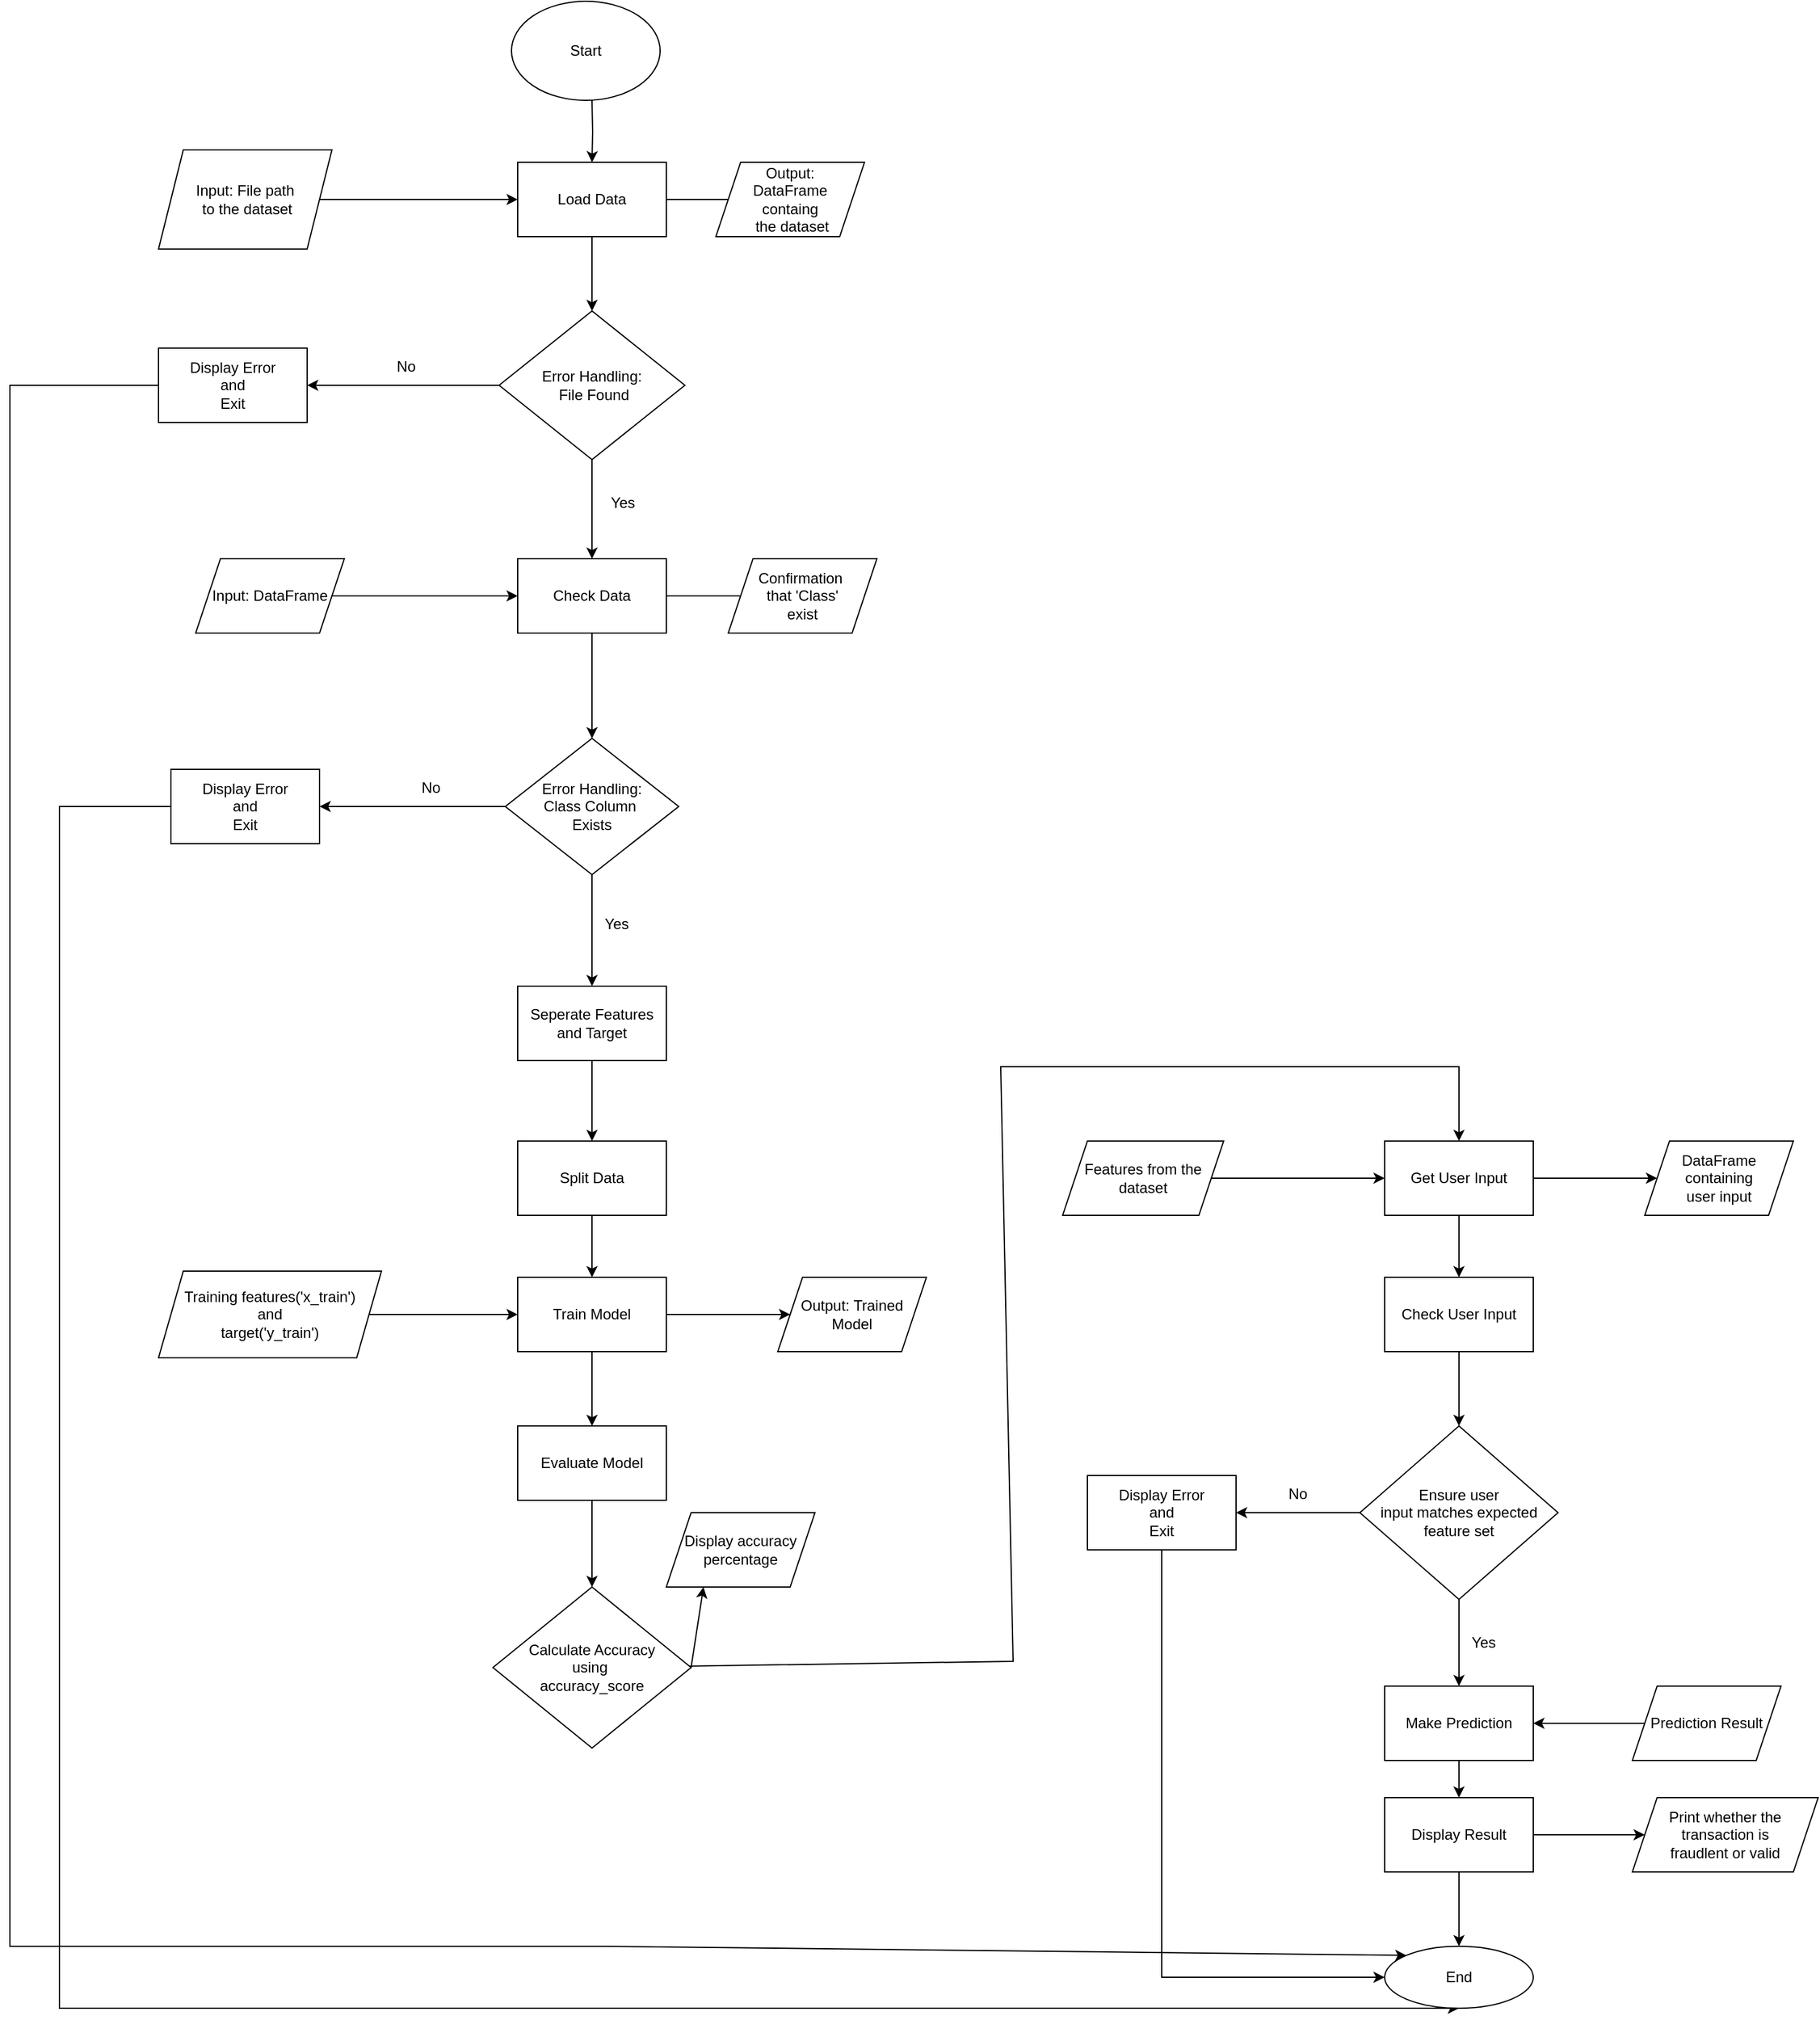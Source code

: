 <mxfile version="21.3.8" type="device">
  <diagram name="Page-1" id="P_VprfpQyqydwTgcvZjO">
    <mxGraphModel dx="2829" dy="926" grid="1" gridSize="10" guides="1" tooltips="1" connect="1" arrows="1" fold="1" page="1" pageScale="1" pageWidth="850" pageHeight="1100" math="0" shadow="0">
      <root>
        <mxCell id="0" />
        <mxCell id="1" parent="0" />
        <mxCell id="551bo5TK1p2cJjl9YSY8-4" value="" style="edgeStyle=orthogonalEdgeStyle;rounded=0;orthogonalLoop=1;jettySize=auto;html=1;" edge="1" parent="1" target="551bo5TK1p2cJjl9YSY8-3">
          <mxGeometry relative="1" as="geometry">
            <mxPoint x="500" y="90" as="sourcePoint" />
          </mxGeometry>
        </mxCell>
        <mxCell id="551bo5TK1p2cJjl9YSY8-1" value="Start" style="ellipse;whiteSpace=wrap;html=1;" vertex="1" parent="1">
          <mxGeometry x="435" y="10" width="120" height="80" as="geometry" />
        </mxCell>
        <mxCell id="551bo5TK1p2cJjl9YSY8-2" style="edgeStyle=orthogonalEdgeStyle;rounded=0;orthogonalLoop=1;jettySize=auto;html=1;exitX=0.5;exitY=1;exitDx=0;exitDy=0;" edge="1" parent="1">
          <mxGeometry relative="1" as="geometry">
            <mxPoint x="500" y="90" as="sourcePoint" />
            <mxPoint x="500" y="90" as="targetPoint" />
          </mxGeometry>
        </mxCell>
        <mxCell id="551bo5TK1p2cJjl9YSY8-9" value="" style="edgeStyle=orthogonalEdgeStyle;rounded=0;orthogonalLoop=1;jettySize=auto;html=1;" edge="1" parent="1" source="551bo5TK1p2cJjl9YSY8-3">
          <mxGeometry relative="1" as="geometry">
            <mxPoint x="710" y="170" as="targetPoint" />
          </mxGeometry>
        </mxCell>
        <mxCell id="551bo5TK1p2cJjl9YSY8-11" value="" style="edgeStyle=orthogonalEdgeStyle;rounded=0;orthogonalLoop=1;jettySize=auto;html=1;" edge="1" parent="1" source="551bo5TK1p2cJjl9YSY8-3" target="551bo5TK1p2cJjl9YSY8-10">
          <mxGeometry relative="1" as="geometry" />
        </mxCell>
        <mxCell id="551bo5TK1p2cJjl9YSY8-3" value="Load Data" style="whiteSpace=wrap;html=1;" vertex="1" parent="1">
          <mxGeometry x="440" y="140" width="120" height="60" as="geometry" />
        </mxCell>
        <mxCell id="551bo5TK1p2cJjl9YSY8-7" value="" style="edgeStyle=orthogonalEdgeStyle;rounded=0;orthogonalLoop=1;jettySize=auto;html=1;" edge="1" parent="1" source="551bo5TK1p2cJjl9YSY8-5" target="551bo5TK1p2cJjl9YSY8-3">
          <mxGeometry relative="1" as="geometry" />
        </mxCell>
        <mxCell id="551bo5TK1p2cJjl9YSY8-5" value="Input: File path&lt;br&gt;&amp;nbsp;to the dataset" style="shape=parallelogram;perimeter=parallelogramPerimeter;whiteSpace=wrap;html=1;fixedSize=1;" vertex="1" parent="1">
          <mxGeometry x="150" y="130" width="140" height="80" as="geometry" />
        </mxCell>
        <mxCell id="551bo5TK1p2cJjl9YSY8-8" value="Output: &lt;br&gt;DataFrame &lt;br&gt;containg&lt;br&gt;&amp;nbsp;the dataset" style="shape=parallelogram;perimeter=parallelogramPerimeter;whiteSpace=wrap;html=1;fixedSize=1;" vertex="1" parent="1">
          <mxGeometry x="600" y="140" width="120" height="60" as="geometry" />
        </mxCell>
        <mxCell id="551bo5TK1p2cJjl9YSY8-13" value="" style="edgeStyle=orthogonalEdgeStyle;rounded=0;orthogonalLoop=1;jettySize=auto;html=1;" edge="1" parent="1" source="551bo5TK1p2cJjl9YSY8-10" target="551bo5TK1p2cJjl9YSY8-12">
          <mxGeometry relative="1" as="geometry" />
        </mxCell>
        <mxCell id="551bo5TK1p2cJjl9YSY8-15" value="" style="edgeStyle=orthogonalEdgeStyle;rounded=0;orthogonalLoop=1;jettySize=auto;html=1;" edge="1" parent="1" source="551bo5TK1p2cJjl9YSY8-10" target="551bo5TK1p2cJjl9YSY8-14">
          <mxGeometry relative="1" as="geometry" />
        </mxCell>
        <mxCell id="551bo5TK1p2cJjl9YSY8-10" value="Error Handling:&lt;br&gt;&amp;nbsp;File Found" style="rhombus;whiteSpace=wrap;html=1;" vertex="1" parent="1">
          <mxGeometry x="425" y="260" width="150" height="120" as="geometry" />
        </mxCell>
        <mxCell id="551bo5TK1p2cJjl9YSY8-84" style="rounded=0;orthogonalLoop=1;jettySize=auto;html=1;exitX=0;exitY=0.5;exitDx=0;exitDy=0;entryX=0;entryY=0;entryDx=0;entryDy=0;" edge="1" parent="1" source="551bo5TK1p2cJjl9YSY8-12" target="551bo5TK1p2cJjl9YSY8-55">
          <mxGeometry relative="1" as="geometry">
            <Array as="points">
              <mxPoint x="30" y="320" />
              <mxPoint x="30" y="780" />
              <mxPoint x="30" y="1020" />
              <mxPoint x="30" y="1130" />
              <mxPoint x="30" y="1470" />
              <mxPoint x="30" y="1580" />
              <mxPoint x="210" y="1580" />
              <mxPoint x="510" y="1580" />
            </Array>
          </mxGeometry>
        </mxCell>
        <mxCell id="551bo5TK1p2cJjl9YSY8-12" value="Display Error&lt;br&gt;and &lt;br&gt;Exit" style="whiteSpace=wrap;html=1;" vertex="1" parent="1">
          <mxGeometry x="150" y="290" width="120" height="60" as="geometry" />
        </mxCell>
        <mxCell id="551bo5TK1p2cJjl9YSY8-21" value="" style="edgeStyle=orthogonalEdgeStyle;rounded=0;orthogonalLoop=1;jettySize=auto;html=1;" edge="1" parent="1" source="551bo5TK1p2cJjl9YSY8-14" target="551bo5TK1p2cJjl9YSY8-20">
          <mxGeometry relative="1" as="geometry" />
        </mxCell>
        <mxCell id="551bo5TK1p2cJjl9YSY8-61" style="edgeStyle=orthogonalEdgeStyle;rounded=0;orthogonalLoop=1;jettySize=auto;html=1;exitX=1;exitY=0.5;exitDx=0;exitDy=0;entryX=0;entryY=0.5;entryDx=0;entryDy=0;" edge="1" parent="1" source="551bo5TK1p2cJjl9YSY8-14">
          <mxGeometry relative="1" as="geometry">
            <mxPoint x="720" y="490" as="targetPoint" />
          </mxGeometry>
        </mxCell>
        <mxCell id="551bo5TK1p2cJjl9YSY8-14" value="Check Data" style="whiteSpace=wrap;html=1;" vertex="1" parent="1">
          <mxGeometry x="440" y="460" width="120" height="60" as="geometry" />
        </mxCell>
        <mxCell id="551bo5TK1p2cJjl9YSY8-16" value="No" style="text;html=1;strokeColor=none;fillColor=none;align=center;verticalAlign=middle;whiteSpace=wrap;rounded=0;" vertex="1" parent="1">
          <mxGeometry x="320" y="290" width="60" height="30" as="geometry" />
        </mxCell>
        <mxCell id="551bo5TK1p2cJjl9YSY8-17" value="Yes" style="text;html=1;strokeColor=none;fillColor=none;align=center;verticalAlign=middle;whiteSpace=wrap;rounded=0;" vertex="1" parent="1">
          <mxGeometry x="495" y="400" width="60" height="30" as="geometry" />
        </mxCell>
        <mxCell id="551bo5TK1p2cJjl9YSY8-58" style="edgeStyle=orthogonalEdgeStyle;rounded=0;orthogonalLoop=1;jettySize=auto;html=1;exitX=1;exitY=0.5;exitDx=0;exitDy=0;entryX=0;entryY=0.5;entryDx=0;entryDy=0;" edge="1" parent="1" source="551bo5TK1p2cJjl9YSY8-18" target="551bo5TK1p2cJjl9YSY8-14">
          <mxGeometry relative="1" as="geometry" />
        </mxCell>
        <mxCell id="551bo5TK1p2cJjl9YSY8-18" value="Input: DataFrame" style="shape=parallelogram;perimeter=parallelogramPerimeter;whiteSpace=wrap;html=1;fixedSize=1;" vertex="1" parent="1">
          <mxGeometry x="180" y="460" width="120" height="60" as="geometry" />
        </mxCell>
        <mxCell id="551bo5TK1p2cJjl9YSY8-19" value="Confirmation&amp;nbsp;&lt;br&gt;that &#39;Class&#39;&lt;br&gt;exist&lt;br&gt;" style="shape=parallelogram;perimeter=parallelogramPerimeter;whiteSpace=wrap;html=1;fixedSize=1;" vertex="1" parent="1">
          <mxGeometry x="610" y="460" width="120" height="60" as="geometry" />
        </mxCell>
        <mxCell id="551bo5TK1p2cJjl9YSY8-23" value="" style="edgeStyle=orthogonalEdgeStyle;rounded=0;orthogonalLoop=1;jettySize=auto;html=1;" edge="1" parent="1" source="551bo5TK1p2cJjl9YSY8-20" target="551bo5TK1p2cJjl9YSY8-22">
          <mxGeometry relative="1" as="geometry" />
        </mxCell>
        <mxCell id="551bo5TK1p2cJjl9YSY8-26" value="" style="edgeStyle=orthogonalEdgeStyle;rounded=0;orthogonalLoop=1;jettySize=auto;html=1;" edge="1" parent="1" source="551bo5TK1p2cJjl9YSY8-20" target="551bo5TK1p2cJjl9YSY8-25">
          <mxGeometry relative="1" as="geometry" />
        </mxCell>
        <mxCell id="551bo5TK1p2cJjl9YSY8-20" value="Error Handling:&lt;br&gt;Class Column&amp;nbsp;&lt;br&gt;Exists" style="rhombus;whiteSpace=wrap;html=1;" vertex="1" parent="1">
          <mxGeometry x="430" y="605" width="140" height="110" as="geometry" />
        </mxCell>
        <mxCell id="551bo5TK1p2cJjl9YSY8-86" style="rounded=0;orthogonalLoop=1;jettySize=auto;html=1;exitX=0;exitY=0.5;exitDx=0;exitDy=0;entryX=0.5;entryY=1;entryDx=0;entryDy=0;" edge="1" parent="1" source="551bo5TK1p2cJjl9YSY8-22" target="551bo5TK1p2cJjl9YSY8-55">
          <mxGeometry relative="1" as="geometry">
            <Array as="points">
              <mxPoint x="70" y="660" />
              <mxPoint x="70" y="1070" />
              <mxPoint x="70" y="1420" />
              <mxPoint x="70" y="1630" />
            </Array>
          </mxGeometry>
        </mxCell>
        <mxCell id="551bo5TK1p2cJjl9YSY8-22" value="Display Error&lt;br&gt;and&lt;br&gt;Exit" style="whiteSpace=wrap;html=1;" vertex="1" parent="1">
          <mxGeometry x="160" y="630" width="120" height="60" as="geometry" />
        </mxCell>
        <mxCell id="551bo5TK1p2cJjl9YSY8-24" value="No" style="text;html=1;strokeColor=none;fillColor=none;align=center;verticalAlign=middle;whiteSpace=wrap;rounded=0;" vertex="1" parent="1">
          <mxGeometry x="340" y="630" width="60" height="30" as="geometry" />
        </mxCell>
        <mxCell id="551bo5TK1p2cJjl9YSY8-29" value="" style="edgeStyle=orthogonalEdgeStyle;rounded=0;orthogonalLoop=1;jettySize=auto;html=1;" edge="1" parent="1" source="551bo5TK1p2cJjl9YSY8-25" target="551bo5TK1p2cJjl9YSY8-28">
          <mxGeometry relative="1" as="geometry" />
        </mxCell>
        <mxCell id="551bo5TK1p2cJjl9YSY8-25" value="Seperate Features&lt;br&gt;and Target" style="whiteSpace=wrap;html=1;" vertex="1" parent="1">
          <mxGeometry x="440" y="805" width="120" height="60" as="geometry" />
        </mxCell>
        <mxCell id="551bo5TK1p2cJjl9YSY8-27" value="Yes" style="text;html=1;strokeColor=none;fillColor=none;align=center;verticalAlign=middle;whiteSpace=wrap;rounded=0;" vertex="1" parent="1">
          <mxGeometry x="490" y="740" width="60" height="30" as="geometry" />
        </mxCell>
        <mxCell id="551bo5TK1p2cJjl9YSY8-31" value="" style="edgeStyle=orthogonalEdgeStyle;rounded=0;orthogonalLoop=1;jettySize=auto;html=1;" edge="1" parent="1" source="551bo5TK1p2cJjl9YSY8-28" target="551bo5TK1p2cJjl9YSY8-30">
          <mxGeometry relative="1" as="geometry" />
        </mxCell>
        <mxCell id="551bo5TK1p2cJjl9YSY8-28" value="Split Data" style="whiteSpace=wrap;html=1;" vertex="1" parent="1">
          <mxGeometry x="440" y="930" width="120" height="60" as="geometry" />
        </mxCell>
        <mxCell id="551bo5TK1p2cJjl9YSY8-35" value="" style="edgeStyle=orthogonalEdgeStyle;rounded=0;orthogonalLoop=1;jettySize=auto;html=1;" edge="1" parent="1" source="551bo5TK1p2cJjl9YSY8-30" target="551bo5TK1p2cJjl9YSY8-34">
          <mxGeometry relative="1" as="geometry" />
        </mxCell>
        <mxCell id="551bo5TK1p2cJjl9YSY8-64" style="edgeStyle=orthogonalEdgeStyle;rounded=0;orthogonalLoop=1;jettySize=auto;html=1;exitX=1;exitY=0.5;exitDx=0;exitDy=0;" edge="1" parent="1" source="551bo5TK1p2cJjl9YSY8-30" target="551bo5TK1p2cJjl9YSY8-33">
          <mxGeometry relative="1" as="geometry" />
        </mxCell>
        <mxCell id="551bo5TK1p2cJjl9YSY8-30" value="Train Model" style="whiteSpace=wrap;html=1;" vertex="1" parent="1">
          <mxGeometry x="440" y="1040" width="120" height="60" as="geometry" />
        </mxCell>
        <mxCell id="551bo5TK1p2cJjl9YSY8-77" style="edgeStyle=orthogonalEdgeStyle;rounded=0;orthogonalLoop=1;jettySize=auto;html=1;exitX=1;exitY=0.5;exitDx=0;exitDy=0;entryX=0;entryY=0.5;entryDx=0;entryDy=0;" edge="1" parent="1" source="551bo5TK1p2cJjl9YSY8-32" target="551bo5TK1p2cJjl9YSY8-30">
          <mxGeometry relative="1" as="geometry" />
        </mxCell>
        <mxCell id="551bo5TK1p2cJjl9YSY8-32" value="Training features(&#39;x_train&#39;)&lt;br&gt;and&lt;br&gt;target(&#39;y_train&#39;)" style="shape=parallelogram;perimeter=parallelogramPerimeter;whiteSpace=wrap;html=1;fixedSize=1;" vertex="1" parent="1">
          <mxGeometry x="150" y="1035" width="180" height="70" as="geometry" />
        </mxCell>
        <mxCell id="551bo5TK1p2cJjl9YSY8-33" value="Output: Trained Model" style="shape=parallelogram;perimeter=parallelogramPerimeter;whiteSpace=wrap;html=1;fixedSize=1;" vertex="1" parent="1">
          <mxGeometry x="650" y="1040" width="120" height="60" as="geometry" />
        </mxCell>
        <mxCell id="551bo5TK1p2cJjl9YSY8-37" value="" style="edgeStyle=orthogonalEdgeStyle;rounded=0;orthogonalLoop=1;jettySize=auto;html=1;" edge="1" parent="1" source="551bo5TK1p2cJjl9YSY8-34" target="551bo5TK1p2cJjl9YSY8-36">
          <mxGeometry relative="1" as="geometry" />
        </mxCell>
        <mxCell id="551bo5TK1p2cJjl9YSY8-34" value="Evaluate Model" style="whiteSpace=wrap;html=1;" vertex="1" parent="1">
          <mxGeometry x="440" y="1160" width="120" height="60" as="geometry" />
        </mxCell>
        <mxCell id="551bo5TK1p2cJjl9YSY8-40" value="" style="rounded=0;orthogonalLoop=1;jettySize=auto;html=1;entryX=0.5;entryY=0;entryDx=0;entryDy=0;" edge="1" parent="1" source="551bo5TK1p2cJjl9YSY8-36" target="551bo5TK1p2cJjl9YSY8-39">
          <mxGeometry relative="1" as="geometry">
            <Array as="points">
              <mxPoint x="840" y="1350" />
              <mxPoint x="830" y="870" />
              <mxPoint x="1200" y="870" />
            </Array>
          </mxGeometry>
        </mxCell>
        <mxCell id="551bo5TK1p2cJjl9YSY8-85" style="edgeStyle=none;rounded=0;orthogonalLoop=1;jettySize=auto;html=1;exitX=1;exitY=0.5;exitDx=0;exitDy=0;entryX=0.25;entryY=1;entryDx=0;entryDy=0;" edge="1" parent="1" source="551bo5TK1p2cJjl9YSY8-36" target="551bo5TK1p2cJjl9YSY8-38">
          <mxGeometry relative="1" as="geometry" />
        </mxCell>
        <mxCell id="551bo5TK1p2cJjl9YSY8-36" value="Calculate Accuracy&lt;br&gt;using&amp;nbsp;&lt;br&gt;accuracy_score" style="rhombus;whiteSpace=wrap;html=1;" vertex="1" parent="1">
          <mxGeometry x="420" y="1290" width="160" height="130" as="geometry" />
        </mxCell>
        <mxCell id="551bo5TK1p2cJjl9YSY8-38" value="Display accuracy percentage" style="shape=parallelogram;perimeter=parallelogramPerimeter;whiteSpace=wrap;html=1;fixedSize=1;" vertex="1" parent="1">
          <mxGeometry x="560" y="1230" width="120" height="60" as="geometry" />
        </mxCell>
        <mxCell id="551bo5TK1p2cJjl9YSY8-44" value="" style="edgeStyle=orthogonalEdgeStyle;rounded=0;orthogonalLoop=1;jettySize=auto;html=1;" edge="1" parent="1" source="551bo5TK1p2cJjl9YSY8-39" target="551bo5TK1p2cJjl9YSY8-43">
          <mxGeometry relative="1" as="geometry" />
        </mxCell>
        <mxCell id="551bo5TK1p2cJjl9YSY8-70" style="edgeStyle=orthogonalEdgeStyle;rounded=0;orthogonalLoop=1;jettySize=auto;html=1;exitX=1;exitY=0.5;exitDx=0;exitDy=0;entryX=0;entryY=0.5;entryDx=0;entryDy=0;" edge="1" parent="1" source="551bo5TK1p2cJjl9YSY8-39" target="551bo5TK1p2cJjl9YSY8-42">
          <mxGeometry relative="1" as="geometry" />
        </mxCell>
        <mxCell id="551bo5TK1p2cJjl9YSY8-39" value="Get User Input" style="whiteSpace=wrap;html=1;" vertex="1" parent="1">
          <mxGeometry x="1140" y="930" width="120" height="60" as="geometry" />
        </mxCell>
        <mxCell id="551bo5TK1p2cJjl9YSY8-76" style="edgeStyle=orthogonalEdgeStyle;rounded=0;orthogonalLoop=1;jettySize=auto;html=1;exitX=1;exitY=0.5;exitDx=0;exitDy=0;entryX=0;entryY=0.5;entryDx=0;entryDy=0;" edge="1" parent="1" source="551bo5TK1p2cJjl9YSY8-41" target="551bo5TK1p2cJjl9YSY8-39">
          <mxGeometry relative="1" as="geometry" />
        </mxCell>
        <mxCell id="551bo5TK1p2cJjl9YSY8-41" value="Features from the dataset" style="shape=parallelogram;perimeter=parallelogramPerimeter;whiteSpace=wrap;html=1;fixedSize=1;" vertex="1" parent="1">
          <mxGeometry x="880" y="930" width="130" height="60" as="geometry" />
        </mxCell>
        <mxCell id="551bo5TK1p2cJjl9YSY8-42" value="DataFrame containing &lt;br&gt;user input" style="shape=parallelogram;perimeter=parallelogramPerimeter;whiteSpace=wrap;html=1;fixedSize=1;" vertex="1" parent="1">
          <mxGeometry x="1350" y="930" width="120" height="60" as="geometry" />
        </mxCell>
        <mxCell id="551bo5TK1p2cJjl9YSY8-46" value="" style="edgeStyle=orthogonalEdgeStyle;rounded=0;orthogonalLoop=1;jettySize=auto;html=1;" edge="1" parent="1" source="551bo5TK1p2cJjl9YSY8-43" target="551bo5TK1p2cJjl9YSY8-45">
          <mxGeometry relative="1" as="geometry" />
        </mxCell>
        <mxCell id="551bo5TK1p2cJjl9YSY8-43" value="Check User Input" style="whiteSpace=wrap;html=1;" vertex="1" parent="1">
          <mxGeometry x="1140" y="1040" width="120" height="60" as="geometry" />
        </mxCell>
        <mxCell id="551bo5TK1p2cJjl9YSY8-48" value="" style="edgeStyle=orthogonalEdgeStyle;rounded=0;orthogonalLoop=1;jettySize=auto;html=1;" edge="1" parent="1" source="551bo5TK1p2cJjl9YSY8-45" target="551bo5TK1p2cJjl9YSY8-47">
          <mxGeometry relative="1" as="geometry" />
        </mxCell>
        <mxCell id="551bo5TK1p2cJjl9YSY8-51" value="" style="edgeStyle=orthogonalEdgeStyle;rounded=0;orthogonalLoop=1;jettySize=auto;html=1;" edge="1" parent="1" source="551bo5TK1p2cJjl9YSY8-45" target="551bo5TK1p2cJjl9YSY8-50">
          <mxGeometry relative="1" as="geometry" />
        </mxCell>
        <mxCell id="551bo5TK1p2cJjl9YSY8-45" value="Ensure user &lt;br&gt;input matches expected feature set" style="rhombus;whiteSpace=wrap;html=1;" vertex="1" parent="1">
          <mxGeometry x="1120" y="1160" width="160" height="140" as="geometry" />
        </mxCell>
        <mxCell id="551bo5TK1p2cJjl9YSY8-79" style="edgeStyle=orthogonalEdgeStyle;rounded=0;orthogonalLoop=1;jettySize=auto;html=1;exitX=0.5;exitY=1;exitDx=0;exitDy=0;entryX=0;entryY=0.5;entryDx=0;entryDy=0;" edge="1" parent="1" source="551bo5TK1p2cJjl9YSY8-47" target="551bo5TK1p2cJjl9YSY8-55">
          <mxGeometry relative="1" as="geometry" />
        </mxCell>
        <mxCell id="551bo5TK1p2cJjl9YSY8-47" value="Display Error&lt;br&gt;and&lt;br&gt;Exit" style="whiteSpace=wrap;html=1;" vertex="1" parent="1">
          <mxGeometry x="900" y="1200" width="120" height="60" as="geometry" />
        </mxCell>
        <mxCell id="551bo5TK1p2cJjl9YSY8-49" value="No" style="text;html=1;strokeColor=none;fillColor=none;align=center;verticalAlign=middle;whiteSpace=wrap;rounded=0;" vertex="1" parent="1">
          <mxGeometry x="1040" y="1200" width="60" height="30" as="geometry" />
        </mxCell>
        <mxCell id="551bo5TK1p2cJjl9YSY8-54" value="" style="edgeStyle=orthogonalEdgeStyle;rounded=0;orthogonalLoop=1;jettySize=auto;html=1;" edge="1" parent="1" source="551bo5TK1p2cJjl9YSY8-50" target="551bo5TK1p2cJjl9YSY8-53">
          <mxGeometry relative="1" as="geometry" />
        </mxCell>
        <mxCell id="551bo5TK1p2cJjl9YSY8-73" style="edgeStyle=orthogonalEdgeStyle;rounded=0;orthogonalLoop=1;jettySize=auto;html=1;exitX=1;exitY=0.5;exitDx=0;exitDy=0;entryX=0;entryY=0.5;entryDx=0;entryDy=0;" edge="1" parent="1" source="551bo5TK1p2cJjl9YSY8-50">
          <mxGeometry relative="1" as="geometry">
            <mxPoint x="1380" y="1400" as="targetPoint" />
          </mxGeometry>
        </mxCell>
        <mxCell id="551bo5TK1p2cJjl9YSY8-50" value="Make Prediction" style="whiteSpace=wrap;html=1;" vertex="1" parent="1">
          <mxGeometry x="1140" y="1370" width="120" height="60" as="geometry" />
        </mxCell>
        <mxCell id="551bo5TK1p2cJjl9YSY8-52" value="Yes" style="text;html=1;strokeColor=none;fillColor=none;align=center;verticalAlign=middle;whiteSpace=wrap;rounded=0;" vertex="1" parent="1">
          <mxGeometry x="1190" y="1320" width="60" height="30" as="geometry" />
        </mxCell>
        <mxCell id="551bo5TK1p2cJjl9YSY8-74" style="edgeStyle=orthogonalEdgeStyle;rounded=0;orthogonalLoop=1;jettySize=auto;html=1;exitX=0.5;exitY=1;exitDx=0;exitDy=0;entryX=0.5;entryY=0;entryDx=0;entryDy=0;" edge="1" parent="1" source="551bo5TK1p2cJjl9YSY8-53" target="551bo5TK1p2cJjl9YSY8-55">
          <mxGeometry relative="1" as="geometry" />
        </mxCell>
        <mxCell id="551bo5TK1p2cJjl9YSY8-75" style="edgeStyle=orthogonalEdgeStyle;rounded=0;orthogonalLoop=1;jettySize=auto;html=1;exitX=1;exitY=0.5;exitDx=0;exitDy=0;entryX=0;entryY=0.5;entryDx=0;entryDy=0;" edge="1" parent="1" source="551bo5TK1p2cJjl9YSY8-53">
          <mxGeometry relative="1" as="geometry">
            <mxPoint x="1350" y="1490" as="targetPoint" />
          </mxGeometry>
        </mxCell>
        <mxCell id="551bo5TK1p2cJjl9YSY8-53" value="Display Result" style="whiteSpace=wrap;html=1;" vertex="1" parent="1">
          <mxGeometry x="1140" y="1460" width="120" height="60" as="geometry" />
        </mxCell>
        <mxCell id="551bo5TK1p2cJjl9YSY8-55" value="End" style="ellipse;whiteSpace=wrap;html=1;" vertex="1" parent="1">
          <mxGeometry x="1140" y="1580" width="120" height="50" as="geometry" />
        </mxCell>
        <mxCell id="551bo5TK1p2cJjl9YSY8-78" value="" style="edgeStyle=orthogonalEdgeStyle;rounded=0;orthogonalLoop=1;jettySize=auto;html=1;" edge="1" parent="1" source="551bo5TK1p2cJjl9YSY8-56" target="551bo5TK1p2cJjl9YSY8-50">
          <mxGeometry relative="1" as="geometry" />
        </mxCell>
        <mxCell id="551bo5TK1p2cJjl9YSY8-56" value="Prediction Result" style="shape=parallelogram;perimeter=parallelogramPerimeter;whiteSpace=wrap;html=1;fixedSize=1;" vertex="1" parent="1">
          <mxGeometry x="1340" y="1370" width="120" height="60" as="geometry" />
        </mxCell>
        <mxCell id="551bo5TK1p2cJjl9YSY8-57" value="Print whether the transaction is &lt;br&gt;fraudlent or valid" style="shape=parallelogram;perimeter=parallelogramPerimeter;whiteSpace=wrap;html=1;fixedSize=1;" vertex="1" parent="1">
          <mxGeometry x="1340" y="1460" width="150" height="60" as="geometry" />
        </mxCell>
      </root>
    </mxGraphModel>
  </diagram>
</mxfile>
